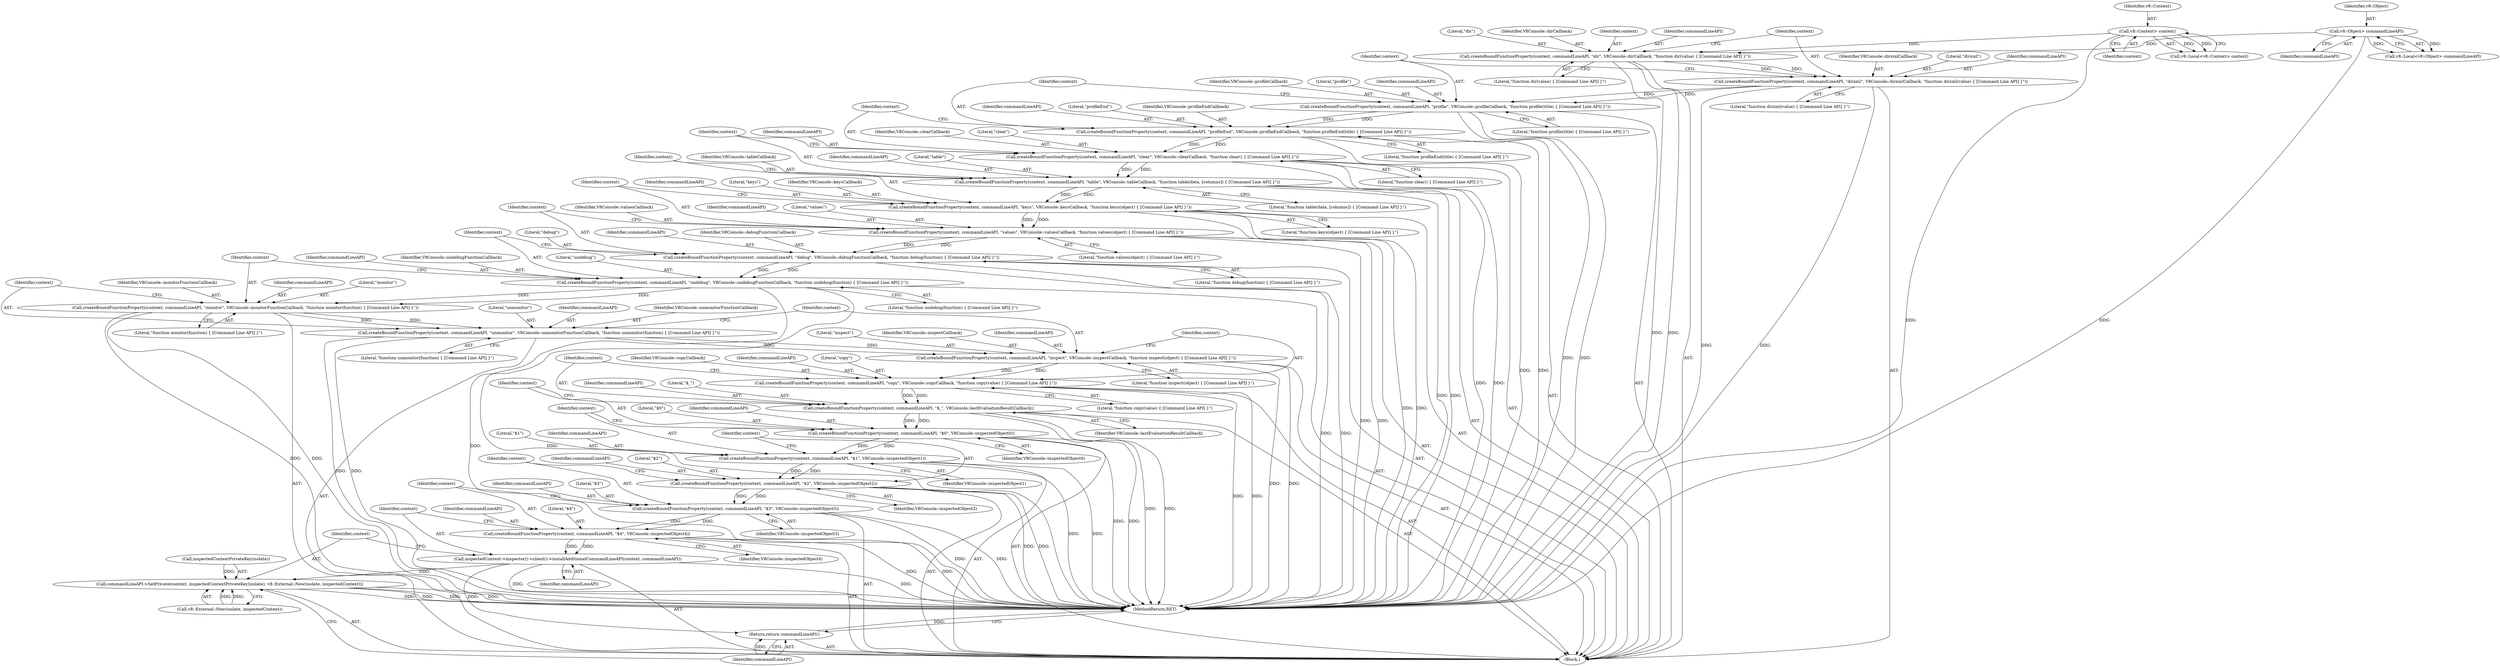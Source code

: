 digraph "0_Chrome_93bc623489bdcfc7e9127614fcfb3258edf3f0f9@API" {
"1000148" [label="(Call,createBoundFunctionProperty(context, commandLineAPI, \"profileEnd\", V8Console::profileEndCallback, \"function profileEnd(title) { [Command Line API] }\"))"];
"1000142" [label="(Call,createBoundFunctionProperty(context, commandLineAPI, \"profile\", V8Console::profileCallback, \"function profile(title) { [Command Line API] }\"))"];
"1000136" [label="(Call,createBoundFunctionProperty(context, commandLineAPI, \"dirxml\", V8Console::dirxmlCallback, \"function dirxml(value) { [Command Line API] }\"))"];
"1000130" [label="(Call,createBoundFunctionProperty(context, commandLineAPI, \"dir\", V8Console::dirCallback, \"function dir(value) { [Command Line API] }\"))"];
"1000106" [label="(Call,v8::Context> context)"];
"1000118" [label="(Call,v8::Object> commandLineAPI)"];
"1000154" [label="(Call,createBoundFunctionProperty(context, commandLineAPI, \"clear\", V8Console::clearCallback, \"function clear() { [Command Line API] }\"))"];
"1000160" [label="(Call,createBoundFunctionProperty(context, commandLineAPI, \"table\", V8Console::tableCallback, \"function table(data, [columns]) { [Command Line API] }\"))"];
"1000166" [label="(Call,createBoundFunctionProperty(context, commandLineAPI, \"keys\", V8Console::keysCallback, \"function keys(object) { [Command Line API] }\"))"];
"1000172" [label="(Call,createBoundFunctionProperty(context, commandLineAPI, \"values\", V8Console::valuesCallback, \"function values(object) { [Command Line API] }\"))"];
"1000178" [label="(Call,createBoundFunctionProperty(context, commandLineAPI, \"debug\", V8Console::debugFunctionCallback, \"function debug(function) { [Command Line API] }\"))"];
"1000184" [label="(Call,createBoundFunctionProperty(context, commandLineAPI, \"undebug\", V8Console::undebugFunctionCallback, \"function undebug(function) { [Command Line API] }\"))"];
"1000190" [label="(Call,createBoundFunctionProperty(context, commandLineAPI, \"monitor\", V8Console::monitorFunctionCallback, \"function monitor(function) { [Command Line API] }\"))"];
"1000196" [label="(Call,createBoundFunctionProperty(context, commandLineAPI, \"unmonitor\", V8Console::unmonitorFunctionCallback, \"function unmonitor(function) { [Command Line API] }\"))"];
"1000202" [label="(Call,createBoundFunctionProperty(context, commandLineAPI, \"inspect\", V8Console::inspectCallback, \"function inspect(object) { [Command Line API] }\"))"];
"1000208" [label="(Call,createBoundFunctionProperty(context, commandLineAPI, \"copy\", V8Console::copyCallback, \"function copy(value) { [Command Line API] }\"))"];
"1000214" [label="(Call,createBoundFunctionProperty(context, commandLineAPI, \"$_\", V8Console::lastEvaluationResultCallback))"];
"1000219" [label="(Call,createBoundFunctionProperty(context, commandLineAPI, \"$0\", V8Console::inspectedObject0))"];
"1000224" [label="(Call,createBoundFunctionProperty(context, commandLineAPI, \"$1\", V8Console::inspectedObject1))"];
"1000229" [label="(Call,createBoundFunctionProperty(context, commandLineAPI, \"$2\", V8Console::inspectedObject2))"];
"1000234" [label="(Call,createBoundFunctionProperty(context, commandLineAPI, \"$3\", V8Console::inspectedObject3))"];
"1000239" [label="(Call,createBoundFunctionProperty(context, commandLineAPI, \"$4\", V8Console::inspectedObject4))"];
"1000244" [label="(Call,inspectedContext->inspector()->client()->installAdditionalCommandLineAPI(context, commandLineAPI))"];
"1000247" [label="(Call,commandLineAPI->SetPrivate(context, inspectedContextPrivateKey(isolate), v8::External::New(isolate, inspectedContext)))"];
"1000254" [label="(Return,return commandLineAPI;)"];
"1000166" [label="(Call,createBoundFunctionProperty(context, commandLineAPI, \"keys\", V8Console::keysCallback, \"function keys(object) { [Command Line API] }\"))"];
"1000219" [label="(Call,createBoundFunctionProperty(context, commandLineAPI, \"$0\", V8Console::inspectedObject0))"];
"1000203" [label="(Identifier,context)"];
"1000221" [label="(Identifier,commandLineAPI)"];
"1000162" [label="(Identifier,commandLineAPI)"];
"1000248" [label="(Identifier,context)"];
"1000242" [label="(Literal,\"$4\")"];
"1000130" [label="(Call,createBoundFunctionProperty(context, commandLineAPI, \"dir\", V8Console::dirCallback, \"function dir(value) { [Command Line API] }\"))"];
"1000168" [label="(Identifier,commandLineAPI)"];
"1000218" [label="(Identifier,V8Console::lastEvaluationResultCallback)"];
"1000246" [label="(Identifier,commandLineAPI)"];
"1000214" [label="(Call,createBoundFunctionProperty(context, commandLineAPI, \"$_\", V8Console::lastEvaluationResultCallback))"];
"1000107" [label="(Identifier,v8::Context)"];
"1000217" [label="(Literal,\"$_\")"];
"1000189" [label="(Literal,\"function undebug(function) { [Command Line API] }\")"];
"1000192" [label="(Identifier,commandLineAPI)"];
"1000135" [label="(Literal,\"function dir(value) { [Command Line API] }\")"];
"1000194" [label="(Identifier,V8Console::monitorFunctionCallback)"];
"1000169" [label="(Literal,\"keys\")"];
"1000170" [label="(Identifier,V8Console::keysCallback)"];
"1000118" [label="(Call,v8::Object> commandLineAPI)"];
"1000238" [label="(Identifier,V8Console::inspectedObject3)"];
"1000209" [label="(Identifier,context)"];
"1000195" [label="(Literal,\"function monitor(function) { [Command Line API] }\")"];
"1000165" [label="(Literal,\"function table(data, [columns]) { [Command Line API] }\")"];
"1000132" [label="(Identifier,commandLineAPI)"];
"1000167" [label="(Identifier,context)"];
"1000178" [label="(Call,createBoundFunctionProperty(context, commandLineAPI, \"debug\", V8Console::debugFunctionCallback, \"function debug(function) { [Command Line API] }\"))"];
"1000164" [label="(Identifier,V8Console::tableCallback)"];
"1000180" [label="(Identifier,commandLineAPI)"];
"1000141" [label="(Literal,\"function dirxml(value) { [Command Line API] }\")"];
"1000104" [label="(Call,v8::Local<v8::Context> context)"];
"1000134" [label="(Identifier,V8Console::dirCallback)"];
"1000234" [label="(Call,createBoundFunctionProperty(context, commandLineAPI, \"$3\", V8Console::inspectedObject3))"];
"1000191" [label="(Identifier,context)"];
"1000226" [label="(Identifier,commandLineAPI)"];
"1000197" [label="(Identifier,context)"];
"1000187" [label="(Literal,\"undebug\")"];
"1000177" [label="(Literal,\"function values(object) { [Command Line API] }\")"];
"1000212" [label="(Identifier,V8Console::copyCallback)"];
"1000146" [label="(Identifier,V8Console::profileCallback)"];
"1000251" [label="(Call,v8::External::New(isolate, inspectedContext))"];
"1000161" [label="(Identifier,context)"];
"1000208" [label="(Call,createBoundFunctionProperty(context, commandLineAPI, \"copy\", V8Console::copyCallback, \"function copy(value) { [Command Line API] }\"))"];
"1000244" [label="(Call,inspectedContext->inspector()->client()->installAdditionalCommandLineAPI(context, commandLineAPI))"];
"1000220" [label="(Identifier,context)"];
"1000249" [label="(Call,inspectedContextPrivateKey(isolate))"];
"1000140" [label="(Identifier,V8Console::dirxmlCallback)"];
"1000148" [label="(Call,createBoundFunctionProperty(context, commandLineAPI, \"profileEnd\", V8Console::profileEndCallback, \"function profileEnd(title) { [Command Line API] }\"))"];
"1000237" [label="(Literal,\"$3\")"];
"1000155" [label="(Identifier,context)"];
"1000240" [label="(Identifier,context)"];
"1000171" [label="(Literal,\"function keys(object) { [Command Line API] }\")"];
"1000172" [label="(Call,createBoundFunctionProperty(context, commandLineAPI, \"values\", V8Console::valuesCallback, \"function values(object) { [Command Line API] }\"))"];
"1000158" [label="(Identifier,V8Console::clearCallback)"];
"1000241" [label="(Identifier,commandLineAPI)"];
"1000207" [label="(Literal,\"function inspect(object) { [Command Line API] }\")"];
"1000182" [label="(Identifier,V8Console::debugFunctionCallback)"];
"1000183" [label="(Literal,\"function debug(function) { [Command Line API] }\")"];
"1000200" [label="(Identifier,V8Console::unmonitorFunctionCallback)"];
"1000106" [label="(Call,v8::Context> context)"];
"1000184" [label="(Call,createBoundFunctionProperty(context, commandLineAPI, \"undebug\", V8Console::undebugFunctionCallback, \"function undebug(function) { [Command Line API] }\"))"];
"1000256" [label="(MethodReturn,RET)"];
"1000205" [label="(Literal,\"inspect\")"];
"1000245" [label="(Identifier,context)"];
"1000143" [label="(Identifier,context)"];
"1000136" [label="(Call,createBoundFunctionProperty(context, commandLineAPI, \"dirxml\", V8Console::dirxmlCallback, \"function dirxml(value) { [Command Line API] }\"))"];
"1000120" [label="(Identifier,commandLineAPI)"];
"1000224" [label="(Call,createBoundFunctionProperty(context, commandLineAPI, \"$1\", V8Console::inspectedObject1))"];
"1000131" [label="(Identifier,context)"];
"1000116" [label="(Call,v8::Local<v8::Object> commandLineAPI)"];
"1000157" [label="(Literal,\"clear\")"];
"1000186" [label="(Identifier,commandLineAPI)"];
"1000156" [label="(Identifier,commandLineAPI)"];
"1000154" [label="(Call,createBoundFunctionProperty(context, commandLineAPI, \"clear\", V8Console::clearCallback, \"function clear() { [Command Line API] }\"))"];
"1000149" [label="(Identifier,context)"];
"1000206" [label="(Identifier,V8Console::inspectCallback)"];
"1000210" [label="(Identifier,commandLineAPI)"];
"1000239" [label="(Call,createBoundFunctionProperty(context, commandLineAPI, \"$4\", V8Console::inspectedObject4))"];
"1000142" [label="(Call,createBoundFunctionProperty(context, commandLineAPI, \"profile\", V8Console::profileCallback, \"function profile(title) { [Command Line API] }\"))"];
"1000137" [label="(Identifier,context)"];
"1000181" [label="(Literal,\"debug\")"];
"1000190" [label="(Call,createBoundFunctionProperty(context, commandLineAPI, \"monitor\", V8Console::monitorFunctionCallback, \"function monitor(function) { [Command Line API] }\"))"];
"1000153" [label="(Literal,\"function profileEnd(title) { [Command Line API] }\")"];
"1000150" [label="(Identifier,commandLineAPI)"];
"1000151" [label="(Literal,\"profileEnd\")"];
"1000108" [label="(Identifier,context)"];
"1000179" [label="(Identifier,context)"];
"1000228" [label="(Identifier,V8Console::inspectedObject1)"];
"1000227" [label="(Literal,\"$1\")"];
"1000160" [label="(Call,createBoundFunctionProperty(context, commandLineAPI, \"table\", V8Console::tableCallback, \"function table(data, [columns]) { [Command Line API] }\"))"];
"1000201" [label="(Literal,\"function unmonitor(function) { [Command Line API] }\")"];
"1000196" [label="(Call,createBoundFunctionProperty(context, commandLineAPI, \"unmonitor\", V8Console::unmonitorFunctionCallback, \"function unmonitor(function) { [Command Line API] }\"))"];
"1000243" [label="(Identifier,V8Console::inspectedObject4)"];
"1000119" [label="(Identifier,v8::Object)"];
"1000199" [label="(Literal,\"unmonitor\")"];
"1000176" [label="(Identifier,V8Console::valuesCallback)"];
"1000204" [label="(Identifier,commandLineAPI)"];
"1000231" [label="(Identifier,commandLineAPI)"];
"1000236" [label="(Identifier,commandLineAPI)"];
"1000174" [label="(Identifier,commandLineAPI)"];
"1000215" [label="(Identifier,context)"];
"1000223" [label="(Identifier,V8Console::inspectedObject0)"];
"1000225" [label="(Identifier,context)"];
"1000185" [label="(Identifier,context)"];
"1000147" [label="(Literal,\"function profile(title) { [Command Line API] }\")"];
"1000193" [label="(Literal,\"monitor\")"];
"1000145" [label="(Literal,\"profile\")"];
"1000188" [label="(Identifier,V8Console::undebugFunctionCallback)"];
"1000222" [label="(Literal,\"$0\")"];
"1000235" [label="(Identifier,context)"];
"1000211" [label="(Literal,\"copy\")"];
"1000175" [label="(Literal,\"values\")"];
"1000144" [label="(Identifier,commandLineAPI)"];
"1000202" [label="(Call,createBoundFunctionProperty(context, commandLineAPI, \"inspect\", V8Console::inspectCallback, \"function inspect(object) { [Command Line API] }\"))"];
"1000233" [label="(Identifier,V8Console::inspectedObject2)"];
"1000163" [label="(Literal,\"table\")"];
"1000173" [label="(Identifier,context)"];
"1000230" [label="(Identifier,context)"];
"1000213" [label="(Literal,\"function copy(value) { [Command Line API] }\")"];
"1000229" [label="(Call,createBoundFunctionProperty(context, commandLineAPI, \"$2\", V8Console::inspectedObject2))"];
"1000232" [label="(Literal,\"$2\")"];
"1000254" [label="(Return,return commandLineAPI;)"];
"1000216" [label="(Identifier,commandLineAPI)"];
"1000139" [label="(Literal,\"dirxml\")"];
"1000255" [label="(Identifier,commandLineAPI)"];
"1000159" [label="(Literal,\"function clear() { [Command Line API] }\")"];
"1000133" [label="(Literal,\"dir\")"];
"1000247" [label="(Call,commandLineAPI->SetPrivate(context, inspectedContextPrivateKey(isolate), v8::External::New(isolate, inspectedContext)))"];
"1000152" [label="(Identifier,V8Console::profileEndCallback)"];
"1000102" [label="(Block,)"];
"1000198" [label="(Identifier,commandLineAPI)"];
"1000138" [label="(Identifier,commandLineAPI)"];
"1000148" -> "1000102"  [label="AST: "];
"1000148" -> "1000153"  [label="CFG: "];
"1000149" -> "1000148"  [label="AST: "];
"1000150" -> "1000148"  [label="AST: "];
"1000151" -> "1000148"  [label="AST: "];
"1000152" -> "1000148"  [label="AST: "];
"1000153" -> "1000148"  [label="AST: "];
"1000155" -> "1000148"  [label="CFG: "];
"1000148" -> "1000256"  [label="DDG: "];
"1000148" -> "1000256"  [label="DDG: "];
"1000142" -> "1000148"  [label="DDG: "];
"1000142" -> "1000148"  [label="DDG: "];
"1000148" -> "1000154"  [label="DDG: "];
"1000148" -> "1000154"  [label="DDG: "];
"1000142" -> "1000102"  [label="AST: "];
"1000142" -> "1000147"  [label="CFG: "];
"1000143" -> "1000142"  [label="AST: "];
"1000144" -> "1000142"  [label="AST: "];
"1000145" -> "1000142"  [label="AST: "];
"1000146" -> "1000142"  [label="AST: "];
"1000147" -> "1000142"  [label="AST: "];
"1000149" -> "1000142"  [label="CFG: "];
"1000142" -> "1000256"  [label="DDG: "];
"1000142" -> "1000256"  [label="DDG: "];
"1000136" -> "1000142"  [label="DDG: "];
"1000136" -> "1000142"  [label="DDG: "];
"1000136" -> "1000102"  [label="AST: "];
"1000136" -> "1000141"  [label="CFG: "];
"1000137" -> "1000136"  [label="AST: "];
"1000138" -> "1000136"  [label="AST: "];
"1000139" -> "1000136"  [label="AST: "];
"1000140" -> "1000136"  [label="AST: "];
"1000141" -> "1000136"  [label="AST: "];
"1000143" -> "1000136"  [label="CFG: "];
"1000136" -> "1000256"  [label="DDG: "];
"1000136" -> "1000256"  [label="DDG: "];
"1000130" -> "1000136"  [label="DDG: "];
"1000130" -> "1000136"  [label="DDG: "];
"1000130" -> "1000102"  [label="AST: "];
"1000130" -> "1000135"  [label="CFG: "];
"1000131" -> "1000130"  [label="AST: "];
"1000132" -> "1000130"  [label="AST: "];
"1000133" -> "1000130"  [label="AST: "];
"1000134" -> "1000130"  [label="AST: "];
"1000135" -> "1000130"  [label="AST: "];
"1000137" -> "1000130"  [label="CFG: "];
"1000130" -> "1000256"  [label="DDG: "];
"1000130" -> "1000256"  [label="DDG: "];
"1000106" -> "1000130"  [label="DDG: "];
"1000118" -> "1000130"  [label="DDG: "];
"1000106" -> "1000104"  [label="AST: "];
"1000106" -> "1000108"  [label="CFG: "];
"1000107" -> "1000106"  [label="AST: "];
"1000108" -> "1000106"  [label="AST: "];
"1000104" -> "1000106"  [label="CFG: "];
"1000106" -> "1000256"  [label="DDG: "];
"1000106" -> "1000104"  [label="DDG: "];
"1000106" -> "1000104"  [label="DDG: "];
"1000118" -> "1000116"  [label="AST: "];
"1000118" -> "1000120"  [label="CFG: "];
"1000119" -> "1000118"  [label="AST: "];
"1000120" -> "1000118"  [label="AST: "];
"1000116" -> "1000118"  [label="CFG: "];
"1000118" -> "1000256"  [label="DDG: "];
"1000118" -> "1000116"  [label="DDG: "];
"1000118" -> "1000116"  [label="DDG: "];
"1000154" -> "1000102"  [label="AST: "];
"1000154" -> "1000159"  [label="CFG: "];
"1000155" -> "1000154"  [label="AST: "];
"1000156" -> "1000154"  [label="AST: "];
"1000157" -> "1000154"  [label="AST: "];
"1000158" -> "1000154"  [label="AST: "];
"1000159" -> "1000154"  [label="AST: "];
"1000161" -> "1000154"  [label="CFG: "];
"1000154" -> "1000256"  [label="DDG: "];
"1000154" -> "1000256"  [label="DDG: "];
"1000154" -> "1000160"  [label="DDG: "];
"1000154" -> "1000160"  [label="DDG: "];
"1000160" -> "1000102"  [label="AST: "];
"1000160" -> "1000165"  [label="CFG: "];
"1000161" -> "1000160"  [label="AST: "];
"1000162" -> "1000160"  [label="AST: "];
"1000163" -> "1000160"  [label="AST: "];
"1000164" -> "1000160"  [label="AST: "];
"1000165" -> "1000160"  [label="AST: "];
"1000167" -> "1000160"  [label="CFG: "];
"1000160" -> "1000256"  [label="DDG: "];
"1000160" -> "1000256"  [label="DDG: "];
"1000160" -> "1000166"  [label="DDG: "];
"1000160" -> "1000166"  [label="DDG: "];
"1000166" -> "1000102"  [label="AST: "];
"1000166" -> "1000171"  [label="CFG: "];
"1000167" -> "1000166"  [label="AST: "];
"1000168" -> "1000166"  [label="AST: "];
"1000169" -> "1000166"  [label="AST: "];
"1000170" -> "1000166"  [label="AST: "];
"1000171" -> "1000166"  [label="AST: "];
"1000173" -> "1000166"  [label="CFG: "];
"1000166" -> "1000256"  [label="DDG: "];
"1000166" -> "1000256"  [label="DDG: "];
"1000166" -> "1000172"  [label="DDG: "];
"1000166" -> "1000172"  [label="DDG: "];
"1000172" -> "1000102"  [label="AST: "];
"1000172" -> "1000177"  [label="CFG: "];
"1000173" -> "1000172"  [label="AST: "];
"1000174" -> "1000172"  [label="AST: "];
"1000175" -> "1000172"  [label="AST: "];
"1000176" -> "1000172"  [label="AST: "];
"1000177" -> "1000172"  [label="AST: "];
"1000179" -> "1000172"  [label="CFG: "];
"1000172" -> "1000256"  [label="DDG: "];
"1000172" -> "1000256"  [label="DDG: "];
"1000172" -> "1000178"  [label="DDG: "];
"1000172" -> "1000178"  [label="DDG: "];
"1000178" -> "1000102"  [label="AST: "];
"1000178" -> "1000183"  [label="CFG: "];
"1000179" -> "1000178"  [label="AST: "];
"1000180" -> "1000178"  [label="AST: "];
"1000181" -> "1000178"  [label="AST: "];
"1000182" -> "1000178"  [label="AST: "];
"1000183" -> "1000178"  [label="AST: "];
"1000185" -> "1000178"  [label="CFG: "];
"1000178" -> "1000256"  [label="DDG: "];
"1000178" -> "1000256"  [label="DDG: "];
"1000178" -> "1000184"  [label="DDG: "];
"1000178" -> "1000184"  [label="DDG: "];
"1000184" -> "1000102"  [label="AST: "];
"1000184" -> "1000189"  [label="CFG: "];
"1000185" -> "1000184"  [label="AST: "];
"1000186" -> "1000184"  [label="AST: "];
"1000187" -> "1000184"  [label="AST: "];
"1000188" -> "1000184"  [label="AST: "];
"1000189" -> "1000184"  [label="AST: "];
"1000191" -> "1000184"  [label="CFG: "];
"1000184" -> "1000256"  [label="DDG: "];
"1000184" -> "1000256"  [label="DDG: "];
"1000184" -> "1000190"  [label="DDG: "];
"1000184" -> "1000190"  [label="DDG: "];
"1000190" -> "1000102"  [label="AST: "];
"1000190" -> "1000195"  [label="CFG: "];
"1000191" -> "1000190"  [label="AST: "];
"1000192" -> "1000190"  [label="AST: "];
"1000193" -> "1000190"  [label="AST: "];
"1000194" -> "1000190"  [label="AST: "];
"1000195" -> "1000190"  [label="AST: "];
"1000197" -> "1000190"  [label="CFG: "];
"1000190" -> "1000256"  [label="DDG: "];
"1000190" -> "1000256"  [label="DDG: "];
"1000190" -> "1000196"  [label="DDG: "];
"1000190" -> "1000196"  [label="DDG: "];
"1000196" -> "1000102"  [label="AST: "];
"1000196" -> "1000201"  [label="CFG: "];
"1000197" -> "1000196"  [label="AST: "];
"1000198" -> "1000196"  [label="AST: "];
"1000199" -> "1000196"  [label="AST: "];
"1000200" -> "1000196"  [label="AST: "];
"1000201" -> "1000196"  [label="AST: "];
"1000203" -> "1000196"  [label="CFG: "];
"1000196" -> "1000256"  [label="DDG: "];
"1000196" -> "1000256"  [label="DDG: "];
"1000196" -> "1000202"  [label="DDG: "];
"1000196" -> "1000202"  [label="DDG: "];
"1000202" -> "1000102"  [label="AST: "];
"1000202" -> "1000207"  [label="CFG: "];
"1000203" -> "1000202"  [label="AST: "];
"1000204" -> "1000202"  [label="AST: "];
"1000205" -> "1000202"  [label="AST: "];
"1000206" -> "1000202"  [label="AST: "];
"1000207" -> "1000202"  [label="AST: "];
"1000209" -> "1000202"  [label="CFG: "];
"1000202" -> "1000256"  [label="DDG: "];
"1000202" -> "1000256"  [label="DDG: "];
"1000202" -> "1000208"  [label="DDG: "];
"1000202" -> "1000208"  [label="DDG: "];
"1000208" -> "1000102"  [label="AST: "];
"1000208" -> "1000213"  [label="CFG: "];
"1000209" -> "1000208"  [label="AST: "];
"1000210" -> "1000208"  [label="AST: "];
"1000211" -> "1000208"  [label="AST: "];
"1000212" -> "1000208"  [label="AST: "];
"1000213" -> "1000208"  [label="AST: "];
"1000215" -> "1000208"  [label="CFG: "];
"1000208" -> "1000256"  [label="DDG: "];
"1000208" -> "1000256"  [label="DDG: "];
"1000208" -> "1000214"  [label="DDG: "];
"1000208" -> "1000214"  [label="DDG: "];
"1000214" -> "1000102"  [label="AST: "];
"1000214" -> "1000218"  [label="CFG: "];
"1000215" -> "1000214"  [label="AST: "];
"1000216" -> "1000214"  [label="AST: "];
"1000217" -> "1000214"  [label="AST: "];
"1000218" -> "1000214"  [label="AST: "];
"1000220" -> "1000214"  [label="CFG: "];
"1000214" -> "1000256"  [label="DDG: "];
"1000214" -> "1000256"  [label="DDG: "];
"1000214" -> "1000219"  [label="DDG: "];
"1000214" -> "1000219"  [label="DDG: "];
"1000219" -> "1000102"  [label="AST: "];
"1000219" -> "1000223"  [label="CFG: "];
"1000220" -> "1000219"  [label="AST: "];
"1000221" -> "1000219"  [label="AST: "];
"1000222" -> "1000219"  [label="AST: "];
"1000223" -> "1000219"  [label="AST: "];
"1000225" -> "1000219"  [label="CFG: "];
"1000219" -> "1000256"  [label="DDG: "];
"1000219" -> "1000256"  [label="DDG: "];
"1000219" -> "1000224"  [label="DDG: "];
"1000219" -> "1000224"  [label="DDG: "];
"1000224" -> "1000102"  [label="AST: "];
"1000224" -> "1000228"  [label="CFG: "];
"1000225" -> "1000224"  [label="AST: "];
"1000226" -> "1000224"  [label="AST: "];
"1000227" -> "1000224"  [label="AST: "];
"1000228" -> "1000224"  [label="AST: "];
"1000230" -> "1000224"  [label="CFG: "];
"1000224" -> "1000256"  [label="DDG: "];
"1000224" -> "1000256"  [label="DDG: "];
"1000224" -> "1000229"  [label="DDG: "];
"1000224" -> "1000229"  [label="DDG: "];
"1000229" -> "1000102"  [label="AST: "];
"1000229" -> "1000233"  [label="CFG: "];
"1000230" -> "1000229"  [label="AST: "];
"1000231" -> "1000229"  [label="AST: "];
"1000232" -> "1000229"  [label="AST: "];
"1000233" -> "1000229"  [label="AST: "];
"1000235" -> "1000229"  [label="CFG: "];
"1000229" -> "1000256"  [label="DDG: "];
"1000229" -> "1000256"  [label="DDG: "];
"1000229" -> "1000234"  [label="DDG: "];
"1000229" -> "1000234"  [label="DDG: "];
"1000234" -> "1000102"  [label="AST: "];
"1000234" -> "1000238"  [label="CFG: "];
"1000235" -> "1000234"  [label="AST: "];
"1000236" -> "1000234"  [label="AST: "];
"1000237" -> "1000234"  [label="AST: "];
"1000238" -> "1000234"  [label="AST: "];
"1000240" -> "1000234"  [label="CFG: "];
"1000234" -> "1000256"  [label="DDG: "];
"1000234" -> "1000256"  [label="DDG: "];
"1000234" -> "1000239"  [label="DDG: "];
"1000234" -> "1000239"  [label="DDG: "];
"1000239" -> "1000102"  [label="AST: "];
"1000239" -> "1000243"  [label="CFG: "];
"1000240" -> "1000239"  [label="AST: "];
"1000241" -> "1000239"  [label="AST: "];
"1000242" -> "1000239"  [label="AST: "];
"1000243" -> "1000239"  [label="AST: "];
"1000245" -> "1000239"  [label="CFG: "];
"1000239" -> "1000256"  [label="DDG: "];
"1000239" -> "1000256"  [label="DDG: "];
"1000239" -> "1000244"  [label="DDG: "];
"1000239" -> "1000244"  [label="DDG: "];
"1000244" -> "1000102"  [label="AST: "];
"1000244" -> "1000246"  [label="CFG: "];
"1000245" -> "1000244"  [label="AST: "];
"1000246" -> "1000244"  [label="AST: "];
"1000248" -> "1000244"  [label="CFG: "];
"1000244" -> "1000256"  [label="DDG: "];
"1000244" -> "1000256"  [label="DDG: "];
"1000244" -> "1000247"  [label="DDG: "];
"1000244" -> "1000254"  [label="DDG: "];
"1000247" -> "1000102"  [label="AST: "];
"1000247" -> "1000251"  [label="CFG: "];
"1000248" -> "1000247"  [label="AST: "];
"1000249" -> "1000247"  [label="AST: "];
"1000251" -> "1000247"  [label="AST: "];
"1000255" -> "1000247"  [label="CFG: "];
"1000247" -> "1000256"  [label="DDG: "];
"1000247" -> "1000256"  [label="DDG: "];
"1000247" -> "1000256"  [label="DDG: "];
"1000247" -> "1000256"  [label="DDG: "];
"1000249" -> "1000247"  [label="DDG: "];
"1000251" -> "1000247"  [label="DDG: "];
"1000251" -> "1000247"  [label="DDG: "];
"1000254" -> "1000102"  [label="AST: "];
"1000254" -> "1000255"  [label="CFG: "];
"1000255" -> "1000254"  [label="AST: "];
"1000256" -> "1000254"  [label="CFG: "];
"1000254" -> "1000256"  [label="DDG: "];
"1000255" -> "1000254"  [label="DDG: "];
}
